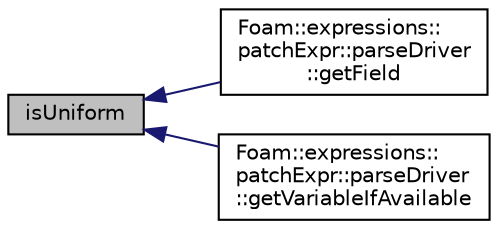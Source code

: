 digraph "isUniform"
{
  bgcolor="transparent";
  edge [fontname="Helvetica",fontsize="10",labelfontname="Helvetica",labelfontsize="10"];
  node [fontname="Helvetica",fontsize="10",shape=record];
  rankdir="LR";
  Node1 [label="isUniform",height=0.2,width=0.4,color="black", fillcolor="grey75", style="filled" fontcolor="black"];
  Node1 -> Node2 [dir="back",color="midnightblue",fontsize="10",style="solid",fontname="Helvetica"];
  Node2 [label="Foam::expressions::\lpatchExpr::parseDriver\l::getField",height=0.2,width=0.4,color="black",URL="$classFoam_1_1expressions_1_1patchExpr_1_1parseDriver.html#af992c9c29fdcc8068f4f01f2cf099684"];
  Node1 -> Node3 [dir="back",color="midnightblue",fontsize="10",style="solid",fontname="Helvetica"];
  Node3 [label="Foam::expressions::\lpatchExpr::parseDriver\l::getVariableIfAvailable",height=0.2,width=0.4,color="black",URL="$classFoam_1_1expressions_1_1patchExpr_1_1parseDriver.html#afa814529e487090198314f2020665425"];
}
